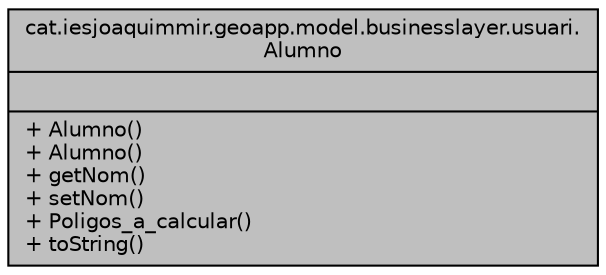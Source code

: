 digraph "cat.iesjoaquimmir.geoapp.model.businesslayer.usuari.Alumno"
{
  edge [fontname="Helvetica",fontsize="10",labelfontname="Helvetica",labelfontsize="10"];
  node [fontname="Helvetica",fontsize="10",shape=record];
  Node1 [label="{cat.iesjoaquimmir.geoapp.model.businesslayer.usuari.\lAlumno\n||+ Alumno()\l+ Alumno()\l+ getNom()\l+ setNom()\l+ Poligos_a_calcular()\l+ toString()\l}",height=0.2,width=0.4,color="black", fillcolor="grey75", style="filled", fontcolor="black"];
}
